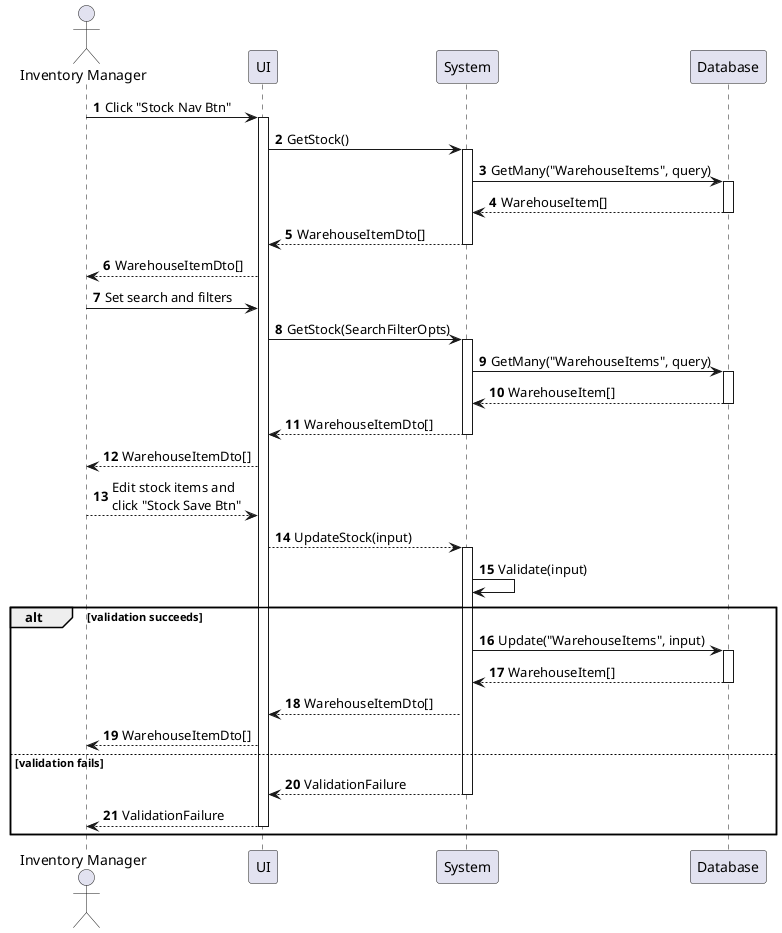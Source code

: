 @startuml inventory-stock-enter
autonumber

actor "Inventory Manager" as a
participant UI as f
participant System as b
participant Database as d

a -> f : Click "Stock Nav Btn"
activate f
f -> b : GetStock()
activate b
b -> d : GetMany("WarehouseItems", query)
activate d
return WarehouseItem[]
return WarehouseItemDto[]
f --> a : WarehouseItemDto[]
a -> f : Set search and filters
f -> b : GetStock(SearchFilterOpts)
activate b
b -> d : GetMany("WarehouseItems", query)
activate d
return WarehouseItem[]
return WarehouseItemDto[]
f --> a : WarehouseItemDto[]
a --> f : Edit stock items and\nclick "Stock Save Btn"
f --> b : UpdateStock(input)
activate b
b -> b : Validate(input)
alt validation succeeds
    b -> d : Update("WarehouseItems", input)
    activate d
    return WarehouseItem[]
    b --> f : WarehouseItemDto[]
    f --> a : WarehouseItemDto[]
else validation fails
    return ValidationFailure
    return ValidationFailure
end
@enduml